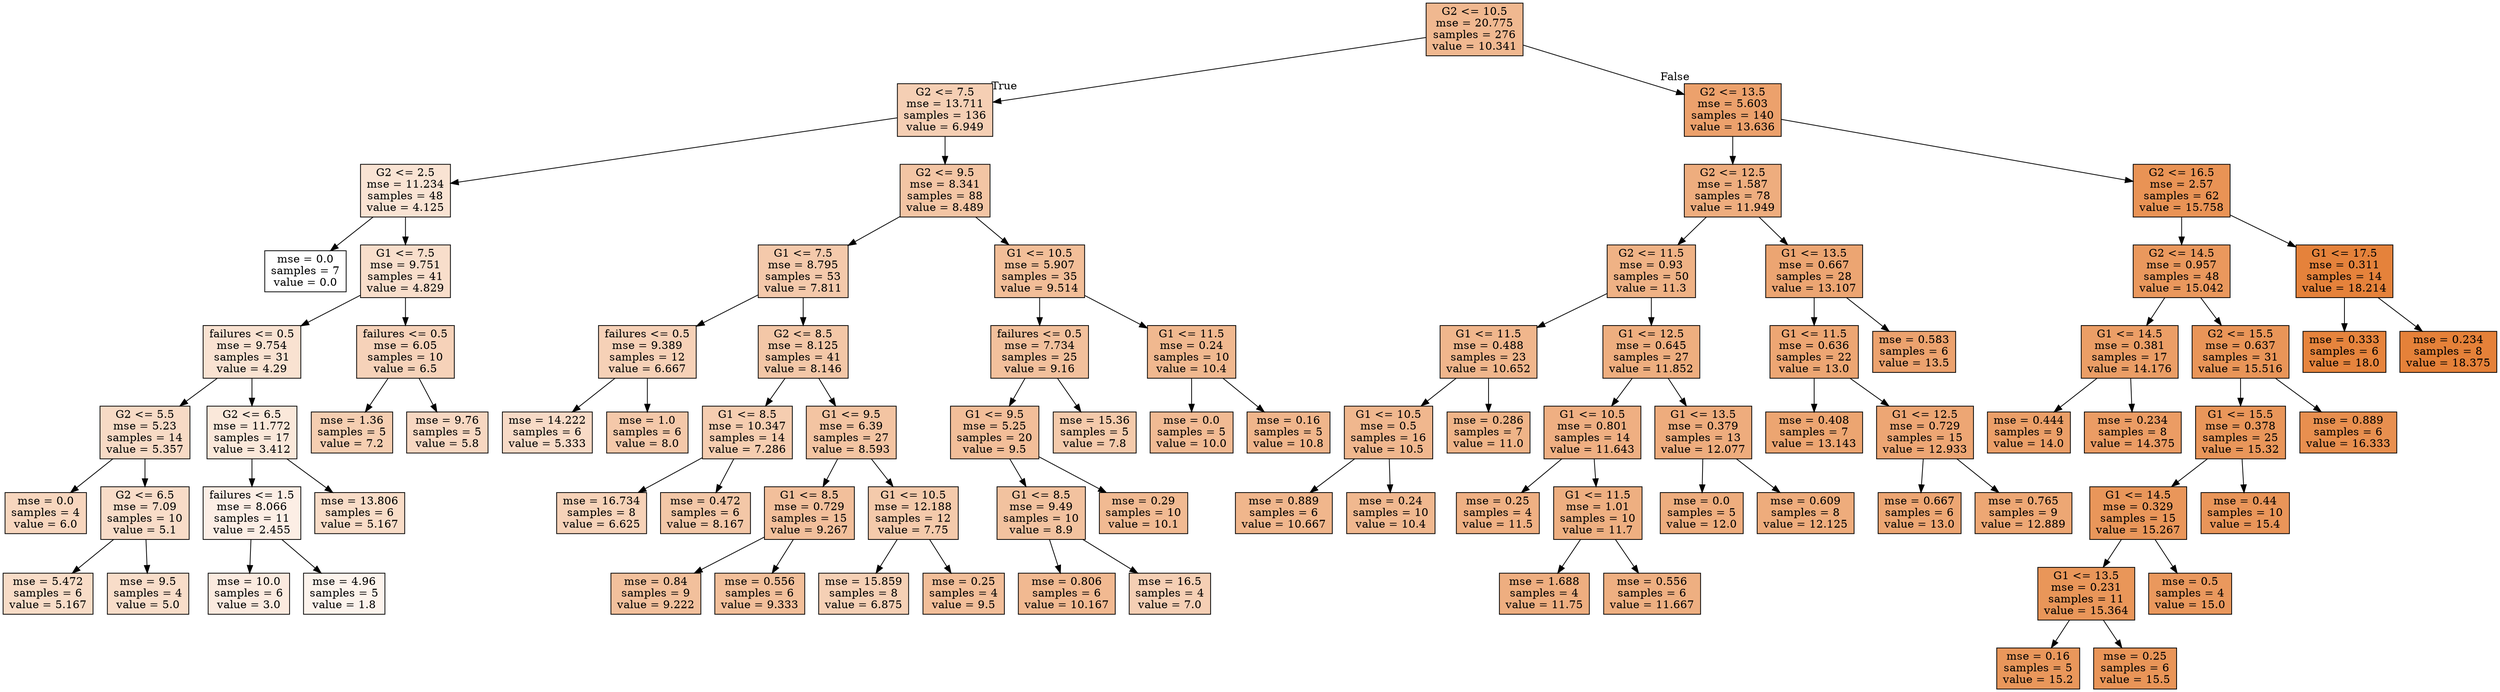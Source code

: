 digraph Tree {
node [shape=box, style="filled", color="black"] ;
0 [label="G2 <= 10.5\nmse = 20.775\nsamples = 276\nvalue = 10.341", fillcolor="#f0b890"] ;
1 [label="G2 <= 7.5\nmse = 13.711\nsamples = 136\nvalue = 6.949", fillcolor="#f5cfb4"] ;
0 -> 1 [labeldistance=2.5, labelangle=45, headlabel="True"] ;
2 [label="G2 <= 2.5\nmse = 11.234\nsamples = 48\nvalue = 4.125", fillcolor="#f9e3d3"] ;
1 -> 2 ;
3 [label="mse = 0.0\nsamples = 7\nvalue = 0.0", fillcolor="#ffffff"] ;
2 -> 3 ;
4 [label="G1 <= 7.5\nmse = 9.751\nsamples = 41\nvalue = 4.829", fillcolor="#f8decb"] ;
2 -> 4 ;
5 [label="failures <= 0.5\nmse = 9.754\nsamples = 31\nvalue = 4.29", fillcolor="#f9e2d1"] ;
4 -> 5 ;
6 [label="G2 <= 5.5\nmse = 5.23\nsamples = 14\nvalue = 5.357", fillcolor="#f7dac5"] ;
5 -> 6 ;
7 [label="mse = 0.0\nsamples = 4\nvalue = 6.0", fillcolor="#f7d6be"] ;
6 -> 7 ;
8 [label="G2 <= 6.5\nmse = 7.09\nsamples = 10\nvalue = 5.1", fillcolor="#f8dcc8"] ;
6 -> 8 ;
9 [label="mse = 5.472\nsamples = 6\nvalue = 5.167", fillcolor="#f8dcc7"] ;
8 -> 9 ;
10 [label="mse = 9.5\nsamples = 4\nvalue = 5.0", fillcolor="#f8ddc9"] ;
8 -> 10 ;
11 [label="G2 <= 6.5\nmse = 11.772\nsamples = 17\nvalue = 3.412", fillcolor="#fae8da"] ;
5 -> 11 ;
12 [label="failures <= 1.5\nmse = 8.066\nsamples = 11\nvalue = 2.455", fillcolor="#fceee5"] ;
11 -> 12 ;
13 [label="mse = 10.0\nsamples = 6\nvalue = 3.0", fillcolor="#fbeadf"] ;
12 -> 13 ;
14 [label="mse = 4.96\nsamples = 5\nvalue = 1.8", fillcolor="#fcf3ec"] ;
12 -> 14 ;
15 [label="mse = 13.806\nsamples = 6\nvalue = 5.167", fillcolor="#f8dcc7"] ;
11 -> 15 ;
16 [label="failures <= 0.5\nmse = 6.05\nsamples = 10\nvalue = 6.5", fillcolor="#f6d2b9"] ;
4 -> 16 ;
17 [label="mse = 1.36\nsamples = 5\nvalue = 7.2", fillcolor="#f5ceb1"] ;
16 -> 17 ;
18 [label="mse = 9.76\nsamples = 5\nvalue = 5.8", fillcolor="#f7d7c1"] ;
16 -> 18 ;
19 [label="G2 <= 9.5\nmse = 8.341\nsamples = 88\nvalue = 8.489", fillcolor="#f3c5a4"] ;
1 -> 19 ;
20 [label="G1 <= 7.5\nmse = 8.795\nsamples = 53\nvalue = 7.811", fillcolor="#f4c9ab"] ;
19 -> 20 ;
21 [label="failures <= 0.5\nmse = 9.389\nsamples = 12\nvalue = 6.667", fillcolor="#f6d1b7"] ;
20 -> 21 ;
22 [label="mse = 14.222\nsamples = 6\nvalue = 5.333", fillcolor="#f7dac6"] ;
21 -> 22 ;
23 [label="mse = 1.0\nsamples = 6\nvalue = 8.0", fillcolor="#f4c8a9"] ;
21 -> 23 ;
24 [label="G2 <= 8.5\nmse = 8.125\nsamples = 41\nvalue = 8.146", fillcolor="#f3c7a7"] ;
20 -> 24 ;
25 [label="G1 <= 8.5\nmse = 10.347\nsamples = 14\nvalue = 7.286", fillcolor="#f5cdb0"] ;
24 -> 25 ;
26 [label="mse = 16.734\nsamples = 8\nvalue = 6.625", fillcolor="#f6d2b8"] ;
25 -> 26 ;
27 [label="mse = 0.472\nsamples = 6\nvalue = 8.167", fillcolor="#f3c7a7"] ;
25 -> 27 ;
28 [label="G1 <= 9.5\nmse = 6.39\nsamples = 27\nvalue = 8.593", fillcolor="#f3c4a2"] ;
24 -> 28 ;
29 [label="G1 <= 8.5\nmse = 0.729\nsamples = 15\nvalue = 9.267", fillcolor="#f2bf9b"] ;
28 -> 29 ;
30 [label="mse = 0.84\nsamples = 9\nvalue = 9.222", fillcolor="#f2c09c"] ;
29 -> 30 ;
31 [label="mse = 0.556\nsamples = 6\nvalue = 9.333", fillcolor="#f2bf9a"] ;
29 -> 31 ;
32 [label="G1 <= 10.5\nmse = 12.188\nsamples = 12\nvalue = 7.75", fillcolor="#f4caab"] ;
28 -> 32 ;
33 [label="mse = 15.859\nsamples = 8\nvalue = 6.875", fillcolor="#f5d0b5"] ;
32 -> 33 ;
34 [label="mse = 0.25\nsamples = 4\nvalue = 9.5", fillcolor="#f2be99"] ;
32 -> 34 ;
35 [label="G1 <= 10.5\nmse = 5.907\nsamples = 35\nvalue = 9.514", fillcolor="#f2be98"] ;
19 -> 35 ;
36 [label="failures <= 0.5\nmse = 7.734\nsamples = 25\nvalue = 9.16", fillcolor="#f2c09c"] ;
35 -> 36 ;
37 [label="G1 <= 9.5\nmse = 5.25\nsamples = 20\nvalue = 9.5", fillcolor="#f2be99"] ;
36 -> 37 ;
38 [label="G1 <= 8.5\nmse = 9.49\nsamples = 10\nvalue = 8.9", fillcolor="#f2c29f"] ;
37 -> 38 ;
39 [label="mse = 0.806\nsamples = 6\nvalue = 10.167", fillcolor="#f1b991"] ;
38 -> 39 ;
40 [label="mse = 16.5\nsamples = 4\nvalue = 7.0", fillcolor="#f5cfb4"] ;
38 -> 40 ;
41 [label="mse = 0.29\nsamples = 10\nvalue = 10.1", fillcolor="#f1ba92"] ;
37 -> 41 ;
42 [label="mse = 15.36\nsamples = 5\nvalue = 7.8", fillcolor="#f4caab"] ;
36 -> 42 ;
43 [label="G1 <= 11.5\nmse = 0.24\nsamples = 10\nvalue = 10.4", fillcolor="#f0b88f"] ;
35 -> 43 ;
44 [label="mse = 0.0\nsamples = 5\nvalue = 10.0", fillcolor="#f1ba93"] ;
43 -> 44 ;
45 [label="mse = 0.16\nsamples = 5\nvalue = 10.8", fillcolor="#f0b58b"] ;
43 -> 45 ;
46 [label="G2 <= 13.5\nmse = 5.603\nsamples = 140\nvalue = 13.636", fillcolor="#eca16c"] ;
0 -> 46 [labeldistance=2.5, labelangle=-45, headlabel="False"] ;
47 [label="G2 <= 12.5\nmse = 1.587\nsamples = 78\nvalue = 11.949", fillcolor="#eead7e"] ;
46 -> 47 ;
48 [label="G2 <= 11.5\nmse = 0.93\nsamples = 50\nvalue = 11.3", fillcolor="#efb285"] ;
47 -> 48 ;
49 [label="G1 <= 11.5\nmse = 0.488\nsamples = 23\nvalue = 10.652", fillcolor="#f0b68c"] ;
48 -> 49 ;
50 [label="G1 <= 10.5\nmse = 0.5\nsamples = 16\nvalue = 10.5", fillcolor="#f0b78e"] ;
49 -> 50 ;
51 [label="mse = 0.889\nsamples = 6\nvalue = 10.667", fillcolor="#f0b68c"] ;
50 -> 51 ;
52 [label="mse = 0.24\nsamples = 10\nvalue = 10.4", fillcolor="#f0b88f"] ;
50 -> 52 ;
53 [label="mse = 0.286\nsamples = 7\nvalue = 11.0", fillcolor="#efb488"] ;
49 -> 53 ;
54 [label="G1 <= 12.5\nmse = 0.645\nsamples = 27\nvalue = 11.852", fillcolor="#eeae7f"] ;
48 -> 54 ;
55 [label="G1 <= 10.5\nmse = 0.801\nsamples = 14\nvalue = 11.643", fillcolor="#efaf82"] ;
54 -> 55 ;
56 [label="mse = 0.25\nsamples = 4\nvalue = 11.5", fillcolor="#efb083"] ;
55 -> 56 ;
57 [label="G1 <= 11.5\nmse = 1.01\nsamples = 10\nvalue = 11.7", fillcolor="#eeaf81"] ;
55 -> 57 ;
58 [label="mse = 1.688\nsamples = 4\nvalue = 11.75", fillcolor="#eeae80"] ;
57 -> 58 ;
59 [label="mse = 0.556\nsamples = 6\nvalue = 11.667", fillcolor="#eeaf81"] ;
57 -> 59 ;
60 [label="G1 <= 13.5\nmse = 0.379\nsamples = 13\nvalue = 12.077", fillcolor="#eeac7d"] ;
54 -> 60 ;
61 [label="mse = 0.0\nsamples = 5\nvalue = 12.0", fillcolor="#eead7e"] ;
60 -> 61 ;
62 [label="mse = 0.609\nsamples = 8\nvalue = 12.125", fillcolor="#eeac7c"] ;
60 -> 62 ;
63 [label="G1 <= 13.5\nmse = 0.667\nsamples = 28\nvalue = 13.107", fillcolor="#eca572"] ;
47 -> 63 ;
64 [label="G1 <= 11.5\nmse = 0.636\nsamples = 22\nvalue = 13.0", fillcolor="#eda673"] ;
63 -> 64 ;
65 [label="mse = 0.408\nsamples = 7\nvalue = 13.143", fillcolor="#eca571"] ;
64 -> 65 ;
66 [label="G1 <= 12.5\nmse = 0.729\nsamples = 15\nvalue = 12.933", fillcolor="#eda674"] ;
64 -> 66 ;
67 [label="mse = 0.667\nsamples = 6\nvalue = 13.0", fillcolor="#eda673"] ;
66 -> 67 ;
68 [label="mse = 0.765\nsamples = 9\nvalue = 12.889", fillcolor="#eda774"] ;
66 -> 68 ;
69 [label="mse = 0.583\nsamples = 6\nvalue = 13.5", fillcolor="#eca26e"] ;
63 -> 69 ;
70 [label="G2 <= 16.5\nmse = 2.57\nsamples = 62\nvalue = 15.758", fillcolor="#e99355"] ;
46 -> 70 ;
71 [label="G2 <= 14.5\nmse = 0.957\nsamples = 48\nvalue = 15.042", fillcolor="#ea985d"] ;
70 -> 71 ;
72 [label="G1 <= 14.5\nmse = 0.381\nsamples = 17\nvalue = 14.176", fillcolor="#eb9e66"] ;
71 -> 72 ;
73 [label="mse = 0.444\nsamples = 9\nvalue = 14.0", fillcolor="#eb9f68"] ;
72 -> 73 ;
74 [label="mse = 0.234\nsamples = 8\nvalue = 14.375", fillcolor="#eb9c64"] ;
72 -> 74 ;
75 [label="G2 <= 15.5\nmse = 0.637\nsamples = 31\nvalue = 15.516", fillcolor="#e99558"] ;
71 -> 75 ;
76 [label="G1 <= 15.5\nmse = 0.378\nsamples = 25\nvalue = 15.32", fillcolor="#e9965a"] ;
75 -> 76 ;
77 [label="G1 <= 14.5\nmse = 0.329\nsamples = 15\nvalue = 15.267", fillcolor="#e9965a"] ;
76 -> 77 ;
78 [label="G1 <= 13.5\nmse = 0.231\nsamples = 11\nvalue = 15.364", fillcolor="#e99659"] ;
77 -> 78 ;
79 [label="mse = 0.16\nsamples = 5\nvalue = 15.2", fillcolor="#e9975b"] ;
78 -> 79 ;
80 [label="mse = 0.25\nsamples = 6\nvalue = 15.5", fillcolor="#e99558"] ;
78 -> 80 ;
81 [label="mse = 0.5\nsamples = 4\nvalue = 15.0", fillcolor="#ea985d"] ;
77 -> 81 ;
82 [label="mse = 0.44\nsamples = 10\nvalue = 15.4", fillcolor="#e99559"] ;
76 -> 82 ;
83 [label="mse = 0.889\nsamples = 6\nvalue = 16.333", fillcolor="#e88f4f"] ;
75 -> 83 ;
84 [label="G1 <= 17.5\nmse = 0.311\nsamples = 14\nvalue = 18.214", fillcolor="#e5823b"] ;
70 -> 84 ;
85 [label="mse = 0.333\nsamples = 6\nvalue = 18.0", fillcolor="#e6843d"] ;
84 -> 85 ;
86 [label="mse = 0.234\nsamples = 8\nvalue = 18.375", fillcolor="#e58139"] ;
84 -> 86 ;
}